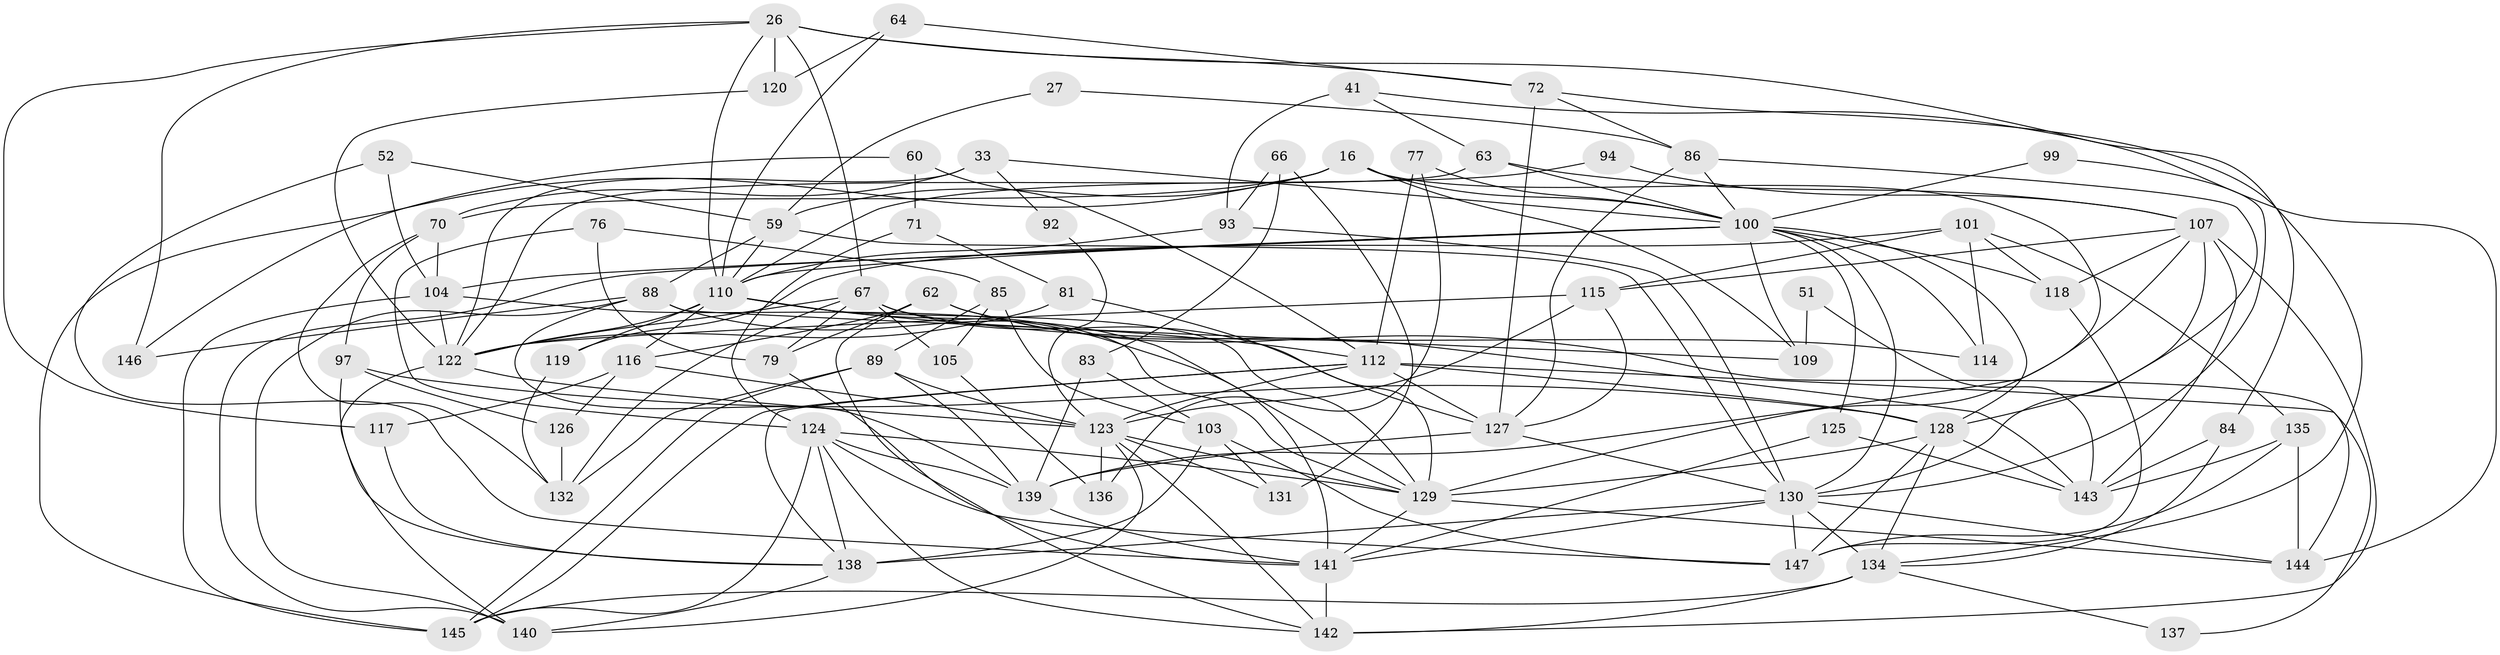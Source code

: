 // original degree distribution, {4: 0.2789115646258503, 6: 0.10884353741496598, 7: 0.034013605442176874, 3: 0.2789115646258503, 5: 0.17006802721088435, 2: 0.12244897959183673, 9: 0.006802721088435374}
// Generated by graph-tools (version 1.1) at 2025/53/03/04/25 21:53:14]
// undirected, 73 vertices, 186 edges
graph export_dot {
graph [start="1"]
  node [color=gray90,style=filled];
  16 [super="+15"];
  26 [super="+1"];
  27;
  33;
  41;
  51;
  52;
  59 [super="+5"];
  60 [super="+42"];
  62 [super="+56"];
  63;
  64;
  66;
  67;
  70 [super="+48"];
  71;
  72;
  76;
  77;
  79;
  81;
  83;
  84;
  85;
  86 [super="+58"];
  88 [super="+82"];
  89 [super="+35"];
  92;
  93 [super="+46"];
  94;
  97;
  99;
  100 [super="+47+74"];
  101;
  103 [super="+17"];
  104 [super="+14"];
  105;
  107 [super="+65"];
  109 [super="+68"];
  110 [super="+43+34"];
  112 [super="+38+39+96"];
  114;
  115 [super="+20"];
  116;
  117;
  118 [super="+90"];
  119;
  120;
  122 [super="+31+50+91"];
  123 [super="+108+95"];
  124 [super="+87"];
  125;
  126 [super="+19"];
  127 [super="+9+30"];
  128 [super="+113"];
  129 [super="+106+57+24+111"];
  130 [super="+40+75"];
  131;
  132;
  134 [super="+10"];
  135 [super="+69"];
  136;
  137;
  138 [super="+102+133"];
  139 [super="+45"];
  140 [super="+73+61"];
  141 [super="+78+98"];
  142 [super="+2+121"];
  143 [super="+13"];
  144;
  145 [super="+44"];
  146;
  147;
  16 -- 59;
  16 -- 145;
  16 -- 109 [weight=2];
  16 -- 70;
  16 -- 129;
  16 -- 100;
  26 -- 67 [weight=2];
  26 -- 110 [weight=2];
  26 -- 72;
  26 -- 84;
  26 -- 146;
  26 -- 120;
  26 -- 117;
  27 -- 59;
  27 -- 86;
  33 -- 70 [weight=2];
  33 -- 92;
  33 -- 122 [weight=2];
  33 -- 100;
  41 -- 144;
  41 -- 63;
  41 -- 93 [weight=2];
  51 -- 109;
  51 -- 143;
  52 -- 59 [weight=2];
  52 -- 104 [weight=2];
  52 -- 141 [weight=2];
  59 -- 88;
  59 -- 130 [weight=2];
  59 -- 110;
  60 -- 71;
  60 -- 146;
  60 -- 112;
  62 -- 116;
  62 -- 144;
  62 -- 143;
  62 -- 79;
  62 -- 142;
  63 -- 100;
  63 -- 122;
  63 -- 107;
  64 -- 110;
  64 -- 72;
  64 -- 120;
  66 -- 93;
  66 -- 83;
  66 -- 131;
  67 -- 114;
  67 -- 79;
  67 -- 105;
  67 -- 127 [weight=2];
  67 -- 132;
  67 -- 122;
  70 -- 97;
  70 -- 132;
  70 -- 104;
  71 -- 81;
  71 -- 124;
  72 -- 86;
  72 -- 127;
  72 -- 134;
  76 -- 85;
  76 -- 124;
  76 -- 79;
  77 -- 136;
  77 -- 112;
  77 -- 100;
  79 -- 141;
  81 -- 129;
  81 -- 122;
  83 -- 139;
  83 -- 103;
  84 -- 143;
  84 -- 134;
  85 -- 89;
  85 -- 103;
  85 -- 105;
  86 -- 100;
  86 -- 128;
  86 -- 127;
  88 -- 109 [weight=2];
  88 -- 146;
  88 -- 129;
  88 -- 140;
  88 -- 139;
  89 -- 139;
  89 -- 123;
  89 -- 132;
  89 -- 145;
  92 -- 123;
  93 -- 130;
  93 -- 110;
  94 -- 110;
  94 -- 107;
  97 -- 128;
  97 -- 126;
  97 -- 138;
  99 -- 130;
  99 -- 100;
  100 -- 128;
  100 -- 130;
  100 -- 104 [weight=2];
  100 -- 140 [weight=2];
  100 -- 109;
  100 -- 110;
  100 -- 114;
  100 -- 118 [weight=2];
  100 -- 125;
  101 -- 114;
  101 -- 119;
  101 -- 135;
  101 -- 115;
  101 -- 118;
  103 -- 147;
  103 -- 138 [weight=2];
  103 -- 131;
  104 -- 129;
  104 -- 122;
  104 -- 145;
  105 -- 136;
  107 -- 118;
  107 -- 142 [weight=2];
  107 -- 130 [weight=2];
  107 -- 139;
  107 -- 143;
  107 -- 115;
  110 -- 129 [weight=2];
  110 -- 141;
  110 -- 119;
  110 -- 112;
  110 -- 116;
  110 -- 122;
  112 -- 145;
  112 -- 137;
  112 -- 138;
  112 -- 123 [weight=2];
  112 -- 127 [weight=2];
  112 -- 128;
  115 -- 123;
  115 -- 127;
  115 -- 122;
  116 -- 126 [weight=2];
  116 -- 117;
  116 -- 123;
  117 -- 138;
  118 -- 147;
  119 -- 132;
  120 -- 122;
  122 -- 123;
  122 -- 140 [weight=2];
  123 -- 129 [weight=2];
  123 -- 136;
  123 -- 142 [weight=2];
  123 -- 131;
  123 -- 140;
  124 -- 147;
  124 -- 145 [weight=2];
  124 -- 139;
  124 -- 129;
  124 -- 138;
  124 -- 142;
  125 -- 143;
  125 -- 141;
  126 -- 132;
  127 -- 130;
  127 -- 139;
  128 -- 134;
  128 -- 143;
  128 -- 129 [weight=2];
  128 -- 147;
  129 -- 144;
  129 -- 141;
  130 -- 144;
  130 -- 141;
  130 -- 134;
  130 -- 138 [weight=2];
  130 -- 147;
  134 -- 137;
  134 -- 142 [weight=2];
  134 -- 145;
  135 -- 147;
  135 -- 143 [weight=2];
  135 -- 144;
  138 -- 140;
  139 -- 141;
  141 -- 142 [weight=3];
}
